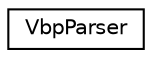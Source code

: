 digraph "Graphical Class Hierarchy"
{
 // LATEX_PDF_SIZE
  edge [fontname="Helvetica",fontsize="10",labelfontname="Helvetica",labelfontsize="10"];
  node [fontname="Helvetica",fontsize="10",shape=record];
  rankdir="LR";
  Node0 [label="VbpParser",height=0.2,width=0.4,color="black", fillcolor="white", style="filled",URL="$classoperations__research_1_1packing_1_1vbp_1_1_vbp_parser.html",tooltip=" "];
}
